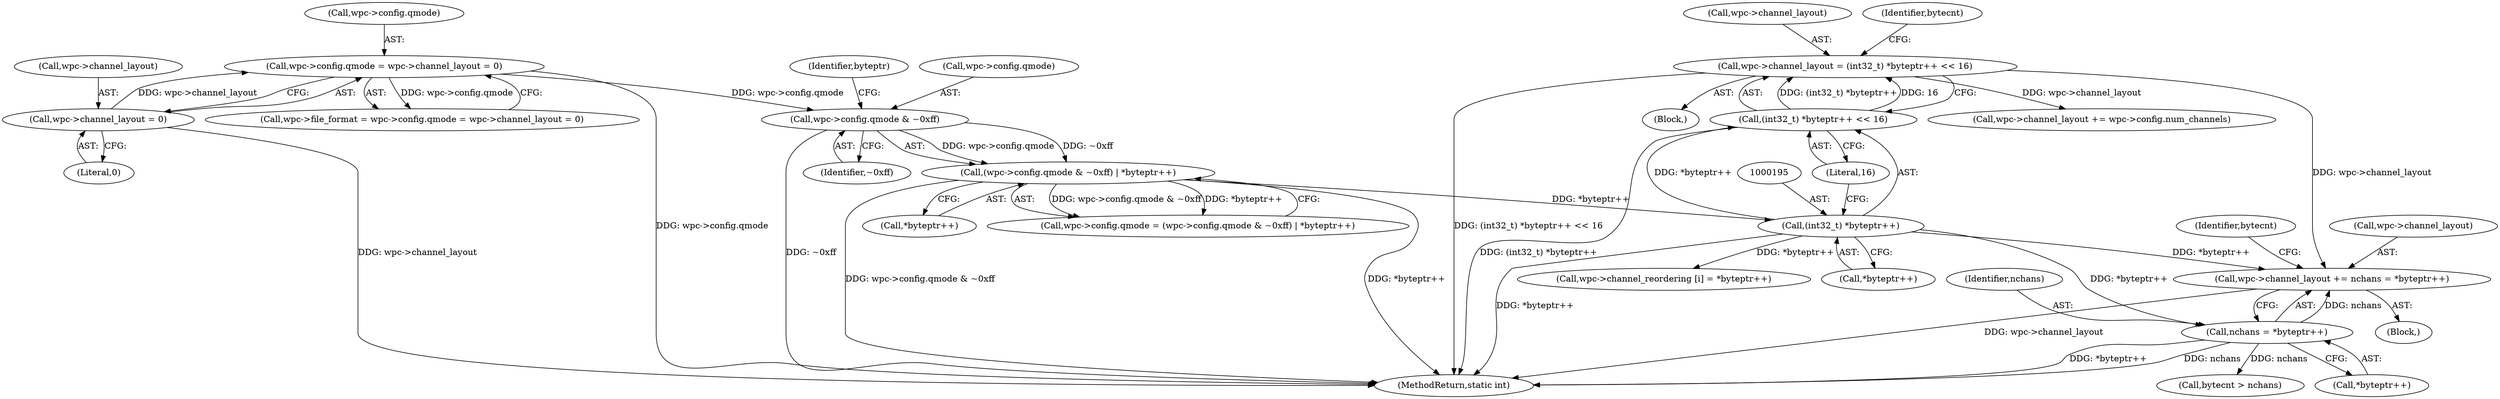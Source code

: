 digraph "0_WavPack_4bc05fc490b66ef2d45b1de26abf1455b486b0dc@pointer" {
"1000205" [label="(Call,wpc->channel_layout += nchans = *byteptr++)"];
"1000189" [label="(Call,wpc->channel_layout = (int32_t) *byteptr++ << 16)"];
"1000193" [label="(Call,(int32_t) *byteptr++ << 16)"];
"1000194" [label="(Call,(int32_t) *byteptr++)"];
"1000170" [label="(Call,(wpc->config.qmode & ~0xff) | *byteptr++)"];
"1000171" [label="(Call,wpc->config.qmode & ~0xff)"];
"1000127" [label="(Call,wpc->config.qmode = wpc->channel_layout = 0)"];
"1000133" [label="(Call,wpc->channel_layout = 0)"];
"1000209" [label="(Call,nchans = *byteptr++)"];
"1000205" [label="(Call,wpc->channel_layout += nchans = *byteptr++)"];
"1000128" [label="(Call,wpc->config.qmode)"];
"1000201" [label="(Identifier,bytecnt)"];
"1000220" [label="(Call,bytecnt > nchans)"];
"1000189" [label="(Call,wpc->channel_layout = (int32_t) *byteptr++ << 16)"];
"1000190" [label="(Call,wpc->channel_layout)"];
"1000193" [label="(Call,(int32_t) *byteptr++ << 16)"];
"1000196" [label="(Call,*byteptr++)"];
"1000294" [label="(MethodReturn,static int)"];
"1000211" [label="(Call,*byteptr++)"];
"1000170" [label="(Call,(wpc->config.qmode & ~0xff) | *byteptr++)"];
"1000206" [label="(Call,wpc->channel_layout)"];
"1000171" [label="(Call,wpc->config.qmode & ~0xff)"];
"1000209" [label="(Call,nchans = *byteptr++)"];
"1000178" [label="(Call,*byteptr++)"];
"1000180" [label="(Identifier,byteptr)"];
"1000186" [label="(Block,)"];
"1000177" [label="(Identifier,~0xff)"];
"1000204" [label="(Block,)"];
"1000248" [label="(Call,wpc->channel_reordering [i] = *byteptr++)"];
"1000164" [label="(Call,wpc->config.qmode = (wpc->config.qmode & ~0xff) | *byteptr++)"];
"1000137" [label="(Literal,0)"];
"1000127" [label="(Call,wpc->config.qmode = wpc->channel_layout = 0)"];
"1000215" [label="(Identifier,bytecnt)"];
"1000199" [label="(Literal,16)"];
"1000194" [label="(Call,(int32_t) *byteptr++)"];
"1000283" [label="(Call,wpc->channel_layout += wpc->config.num_channels)"];
"1000123" [label="(Call,wpc->file_format = wpc->config.qmode = wpc->channel_layout = 0)"];
"1000133" [label="(Call,wpc->channel_layout = 0)"];
"1000210" [label="(Identifier,nchans)"];
"1000134" [label="(Call,wpc->channel_layout)"];
"1000172" [label="(Call,wpc->config.qmode)"];
"1000205" -> "1000204"  [label="AST: "];
"1000205" -> "1000209"  [label="CFG: "];
"1000206" -> "1000205"  [label="AST: "];
"1000209" -> "1000205"  [label="AST: "];
"1000215" -> "1000205"  [label="CFG: "];
"1000205" -> "1000294"  [label="DDG: wpc->channel_layout"];
"1000189" -> "1000205"  [label="DDG: wpc->channel_layout"];
"1000209" -> "1000205"  [label="DDG: nchans"];
"1000194" -> "1000205"  [label="DDG: *byteptr++"];
"1000189" -> "1000186"  [label="AST: "];
"1000189" -> "1000193"  [label="CFG: "];
"1000190" -> "1000189"  [label="AST: "];
"1000193" -> "1000189"  [label="AST: "];
"1000201" -> "1000189"  [label="CFG: "];
"1000189" -> "1000294"  [label="DDG: (int32_t) *byteptr++ << 16"];
"1000193" -> "1000189"  [label="DDG: (int32_t) *byteptr++"];
"1000193" -> "1000189"  [label="DDG: 16"];
"1000189" -> "1000283"  [label="DDG: wpc->channel_layout"];
"1000193" -> "1000199"  [label="CFG: "];
"1000194" -> "1000193"  [label="AST: "];
"1000199" -> "1000193"  [label="AST: "];
"1000193" -> "1000294"  [label="DDG: (int32_t) *byteptr++"];
"1000194" -> "1000193"  [label="DDG: *byteptr++"];
"1000194" -> "1000196"  [label="CFG: "];
"1000195" -> "1000194"  [label="AST: "];
"1000196" -> "1000194"  [label="AST: "];
"1000199" -> "1000194"  [label="CFG: "];
"1000194" -> "1000294"  [label="DDG: *byteptr++"];
"1000170" -> "1000194"  [label="DDG: *byteptr++"];
"1000194" -> "1000209"  [label="DDG: *byteptr++"];
"1000194" -> "1000248"  [label="DDG: *byteptr++"];
"1000170" -> "1000164"  [label="AST: "];
"1000170" -> "1000178"  [label="CFG: "];
"1000171" -> "1000170"  [label="AST: "];
"1000178" -> "1000170"  [label="AST: "];
"1000164" -> "1000170"  [label="CFG: "];
"1000170" -> "1000294"  [label="DDG: *byteptr++"];
"1000170" -> "1000294"  [label="DDG: wpc->config.qmode & ~0xff"];
"1000170" -> "1000164"  [label="DDG: wpc->config.qmode & ~0xff"];
"1000170" -> "1000164"  [label="DDG: *byteptr++"];
"1000171" -> "1000170"  [label="DDG: wpc->config.qmode"];
"1000171" -> "1000170"  [label="DDG: ~0xff"];
"1000171" -> "1000177"  [label="CFG: "];
"1000172" -> "1000171"  [label="AST: "];
"1000177" -> "1000171"  [label="AST: "];
"1000180" -> "1000171"  [label="CFG: "];
"1000171" -> "1000294"  [label="DDG: ~0xff"];
"1000127" -> "1000171"  [label="DDG: wpc->config.qmode"];
"1000127" -> "1000123"  [label="AST: "];
"1000127" -> "1000133"  [label="CFG: "];
"1000128" -> "1000127"  [label="AST: "];
"1000133" -> "1000127"  [label="AST: "];
"1000123" -> "1000127"  [label="CFG: "];
"1000127" -> "1000294"  [label="DDG: wpc->config.qmode"];
"1000127" -> "1000123"  [label="DDG: wpc->config.qmode"];
"1000133" -> "1000127"  [label="DDG: wpc->channel_layout"];
"1000133" -> "1000137"  [label="CFG: "];
"1000134" -> "1000133"  [label="AST: "];
"1000137" -> "1000133"  [label="AST: "];
"1000133" -> "1000294"  [label="DDG: wpc->channel_layout"];
"1000209" -> "1000211"  [label="CFG: "];
"1000210" -> "1000209"  [label="AST: "];
"1000211" -> "1000209"  [label="AST: "];
"1000209" -> "1000294"  [label="DDG: nchans"];
"1000209" -> "1000294"  [label="DDG: *byteptr++"];
"1000209" -> "1000220"  [label="DDG: nchans"];
}
